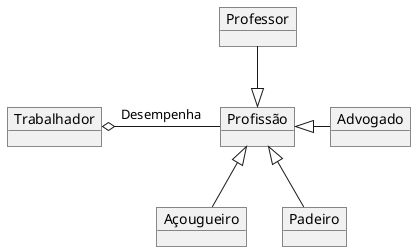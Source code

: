 @startuml mod05ima06
object "Professor" as pr
object "Trabalhador" as tr
object "Profissão" as po
object "Advogado" as ad
object "Açougueiro" as aç
object "Padeiro" as pa

pr -down-|> po
po -left--o tr : Desempenha
ad -left-|> po
pa -up-|> po
aç -up-|> po


@enduml
